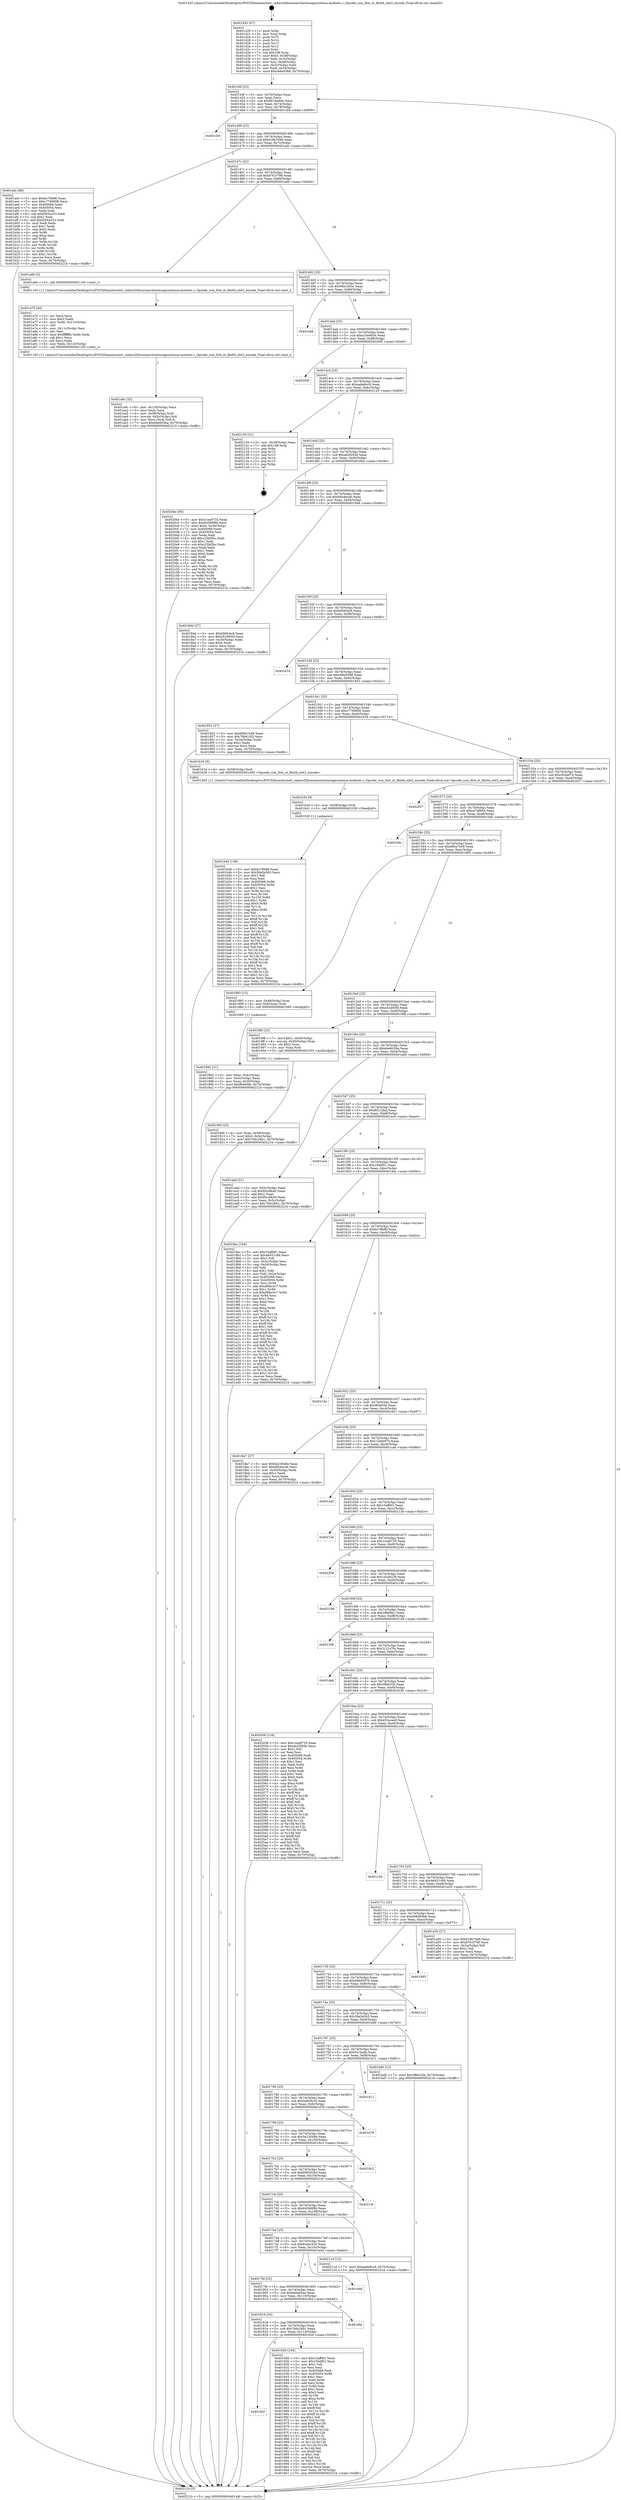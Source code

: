 digraph "0x401420" {
  label = "0x401420 (/mnt/c/Users/mathe/Desktop/tcc/POCII/binaries/extr_radare2librasmarchxtensagnuxtensa-modules.c_Opcode_srai_Slot_xt_flix64_slot2_encode_Final-ollvm.out::main(0))"
  labelloc = "t"
  node[shape=record]

  Entry [label="",width=0.3,height=0.3,shape=circle,fillcolor=black,style=filled]
  "0x40144f" [label="{
     0x40144f [23]\l
     | [instrs]\l
     &nbsp;&nbsp;0x40144f \<+3\>: mov -0x70(%rbp),%eax\l
     &nbsp;&nbsp;0x401452 \<+2\>: mov %eax,%ecx\l
     &nbsp;&nbsp;0x401454 \<+6\>: sub $0x8b7da9d4,%ecx\l
     &nbsp;&nbsp;0x40145a \<+3\>: mov %eax,-0x74(%rbp)\l
     &nbsp;&nbsp;0x40145d \<+3\>: mov %ecx,-0x78(%rbp)\l
     &nbsp;&nbsp;0x401460 \<+6\>: je 0000000000401cb9 \<main+0x899\>\l
  }"]
  "0x401cb9" [label="{
     0x401cb9\l
  }", style=dashed]
  "0x401466" [label="{
     0x401466 [22]\l
     | [instrs]\l
     &nbsp;&nbsp;0x401466 \<+5\>: jmp 000000000040146b \<main+0x4b\>\l
     &nbsp;&nbsp;0x40146b \<+3\>: mov -0x74(%rbp),%eax\l
     &nbsp;&nbsp;0x40146e \<+5\>: sub $0x919b70d6,%eax\l
     &nbsp;&nbsp;0x401473 \<+3\>: mov %eax,-0x7c(%rbp)\l
     &nbsp;&nbsp;0x401476 \<+6\>: je 0000000000401adc \<main+0x6bc\>\l
  }"]
  Exit [label="",width=0.3,height=0.3,shape=circle,fillcolor=black,style=filled,peripheries=2]
  "0x401adc" [label="{
     0x401adc [88]\l
     | [instrs]\l
     &nbsp;&nbsp;0x401adc \<+5\>: mov $0xbc79b86,%eax\l
     &nbsp;&nbsp;0x401ae1 \<+5\>: mov $0xc7769906,%ecx\l
     &nbsp;&nbsp;0x401ae6 \<+7\>: mov 0x405068,%edx\l
     &nbsp;&nbsp;0x401aed \<+7\>: mov 0x405054,%esi\l
     &nbsp;&nbsp;0x401af4 \<+2\>: mov %edx,%edi\l
     &nbsp;&nbsp;0x401af6 \<+6\>: sub $0xf265a333,%edi\l
     &nbsp;&nbsp;0x401afc \<+3\>: sub $0x1,%edi\l
     &nbsp;&nbsp;0x401aff \<+6\>: add $0xf265a333,%edi\l
     &nbsp;&nbsp;0x401b05 \<+3\>: imul %edi,%edx\l
     &nbsp;&nbsp;0x401b08 \<+3\>: and $0x1,%edx\l
     &nbsp;&nbsp;0x401b0b \<+3\>: cmp $0x0,%edx\l
     &nbsp;&nbsp;0x401b0e \<+4\>: sete %r8b\l
     &nbsp;&nbsp;0x401b12 \<+3\>: cmp $0xa,%esi\l
     &nbsp;&nbsp;0x401b15 \<+4\>: setl %r9b\l
     &nbsp;&nbsp;0x401b19 \<+3\>: mov %r8b,%r10b\l
     &nbsp;&nbsp;0x401b1c \<+3\>: and %r9b,%r10b\l
     &nbsp;&nbsp;0x401b1f \<+3\>: xor %r9b,%r8b\l
     &nbsp;&nbsp;0x401b22 \<+3\>: or %r8b,%r10b\l
     &nbsp;&nbsp;0x401b25 \<+4\>: test $0x1,%r10b\l
     &nbsp;&nbsp;0x401b29 \<+3\>: cmovne %ecx,%eax\l
     &nbsp;&nbsp;0x401b2c \<+3\>: mov %eax,-0x70(%rbp)\l
     &nbsp;&nbsp;0x401b2f \<+5\>: jmp 000000000040221b \<main+0xdfb\>\l
  }"]
  "0x40147c" [label="{
     0x40147c [22]\l
     | [instrs]\l
     &nbsp;&nbsp;0x40147c \<+5\>: jmp 0000000000401481 \<main+0x61\>\l
     &nbsp;&nbsp;0x401481 \<+3\>: mov -0x74(%rbp),%eax\l
     &nbsp;&nbsp;0x401484 \<+5\>: sub $0x9761f798,%eax\l
     &nbsp;&nbsp;0x401489 \<+3\>: mov %eax,-0x80(%rbp)\l
     &nbsp;&nbsp;0x40148c \<+6\>: je 0000000000401a6b \<main+0x64b\>\l
  }"]
  "0x401b46" [label="{
     0x401b46 [138]\l
     | [instrs]\l
     &nbsp;&nbsp;0x401b46 \<+5\>: mov $0xbc79b86,%eax\l
     &nbsp;&nbsp;0x401b4b \<+5\>: mov $0x58e5e563,%ecx\l
     &nbsp;&nbsp;0x401b50 \<+2\>: mov $0x1,%dl\l
     &nbsp;&nbsp;0x401b52 \<+2\>: xor %esi,%esi\l
     &nbsp;&nbsp;0x401b54 \<+8\>: mov 0x405068,%r8d\l
     &nbsp;&nbsp;0x401b5c \<+8\>: mov 0x405054,%r9d\l
     &nbsp;&nbsp;0x401b64 \<+3\>: sub $0x1,%esi\l
     &nbsp;&nbsp;0x401b67 \<+3\>: mov %r8d,%r10d\l
     &nbsp;&nbsp;0x401b6a \<+3\>: add %esi,%r10d\l
     &nbsp;&nbsp;0x401b6d \<+4\>: imul %r10d,%r8d\l
     &nbsp;&nbsp;0x401b71 \<+4\>: and $0x1,%r8d\l
     &nbsp;&nbsp;0x401b75 \<+4\>: cmp $0x0,%r8d\l
     &nbsp;&nbsp;0x401b79 \<+4\>: sete %r11b\l
     &nbsp;&nbsp;0x401b7d \<+4\>: cmp $0xa,%r9d\l
     &nbsp;&nbsp;0x401b81 \<+3\>: setl %bl\l
     &nbsp;&nbsp;0x401b84 \<+3\>: mov %r11b,%r14b\l
     &nbsp;&nbsp;0x401b87 \<+4\>: xor $0xff,%r14b\l
     &nbsp;&nbsp;0x401b8b \<+3\>: mov %bl,%r15b\l
     &nbsp;&nbsp;0x401b8e \<+4\>: xor $0xff,%r15b\l
     &nbsp;&nbsp;0x401b92 \<+3\>: xor $0x1,%dl\l
     &nbsp;&nbsp;0x401b95 \<+3\>: mov %r14b,%r12b\l
     &nbsp;&nbsp;0x401b98 \<+4\>: and $0xff,%r12b\l
     &nbsp;&nbsp;0x401b9c \<+3\>: and %dl,%r11b\l
     &nbsp;&nbsp;0x401b9f \<+3\>: mov %r15b,%r13b\l
     &nbsp;&nbsp;0x401ba2 \<+4\>: and $0xff,%r13b\l
     &nbsp;&nbsp;0x401ba6 \<+2\>: and %dl,%bl\l
     &nbsp;&nbsp;0x401ba8 \<+3\>: or %r11b,%r12b\l
     &nbsp;&nbsp;0x401bab \<+3\>: or %bl,%r13b\l
     &nbsp;&nbsp;0x401bae \<+3\>: xor %r13b,%r12b\l
     &nbsp;&nbsp;0x401bb1 \<+3\>: or %r15b,%r14b\l
     &nbsp;&nbsp;0x401bb4 \<+4\>: xor $0xff,%r14b\l
     &nbsp;&nbsp;0x401bb8 \<+3\>: or $0x1,%dl\l
     &nbsp;&nbsp;0x401bbb \<+3\>: and %dl,%r14b\l
     &nbsp;&nbsp;0x401bbe \<+3\>: or %r14b,%r12b\l
     &nbsp;&nbsp;0x401bc1 \<+4\>: test $0x1,%r12b\l
     &nbsp;&nbsp;0x401bc5 \<+3\>: cmovne %ecx,%eax\l
     &nbsp;&nbsp;0x401bc8 \<+3\>: mov %eax,-0x70(%rbp)\l
     &nbsp;&nbsp;0x401bcb \<+5\>: jmp 000000000040221b \<main+0xdfb\>\l
  }"]
  "0x401a6b" [label="{
     0x401a6b [5]\l
     | [instrs]\l
     &nbsp;&nbsp;0x401a6b \<+5\>: call 0000000000401160 \<next_i\>\l
     | [calls]\l
     &nbsp;&nbsp;0x401160 \{1\} (/mnt/c/Users/mathe/Desktop/tcc/POCII/binaries/extr_radare2librasmarchxtensagnuxtensa-modules.c_Opcode_srai_Slot_xt_flix64_slot2_encode_Final-ollvm.out::next_i)\l
  }"]
  "0x401492" [label="{
     0x401492 [25]\l
     | [instrs]\l
     &nbsp;&nbsp;0x401492 \<+5\>: jmp 0000000000401497 \<main+0x77\>\l
     &nbsp;&nbsp;0x401497 \<+3\>: mov -0x74(%rbp),%eax\l
     &nbsp;&nbsp;0x40149a \<+5\>: sub $0x98a1b0ce,%eax\l
     &nbsp;&nbsp;0x40149f \<+6\>: mov %eax,-0x84(%rbp)\l
     &nbsp;&nbsp;0x4014a5 \<+6\>: je 0000000000401eb8 \<main+0xa98\>\l
  }"]
  "0x401b3d" [label="{
     0x401b3d [9]\l
     | [instrs]\l
     &nbsp;&nbsp;0x401b3d \<+4\>: mov -0x58(%rbp),%rdi\l
     &nbsp;&nbsp;0x401b41 \<+5\>: call 0000000000401030 \<free@plt\>\l
     | [calls]\l
     &nbsp;&nbsp;0x401030 \{1\} (unknown)\l
  }"]
  "0x401eb8" [label="{
     0x401eb8\l
  }", style=dashed]
  "0x4014ab" [label="{
     0x4014ab [25]\l
     | [instrs]\l
     &nbsp;&nbsp;0x4014ab \<+5\>: jmp 00000000004014b0 \<main+0x90\>\l
     &nbsp;&nbsp;0x4014b0 \<+3\>: mov -0x74(%rbp),%eax\l
     &nbsp;&nbsp;0x4014b3 \<+5\>: sub $0xa1be663e,%eax\l
     &nbsp;&nbsp;0x4014b8 \<+6\>: mov %eax,-0x88(%rbp)\l
     &nbsp;&nbsp;0x4014be \<+6\>: je 000000000040200f \<main+0xbef\>\l
  }"]
  "0x401a9c" [label="{
     0x401a9c [33]\l
     | [instrs]\l
     &nbsp;&nbsp;0x401a9c \<+6\>: mov -0x120(%rbp),%ecx\l
     &nbsp;&nbsp;0x401aa2 \<+3\>: imul %eax,%ecx\l
     &nbsp;&nbsp;0x401aa5 \<+4\>: mov -0x58(%rbp),%rdi\l
     &nbsp;&nbsp;0x401aa9 \<+4\>: movslq -0x5c(%rbp),%r8\l
     &nbsp;&nbsp;0x401aad \<+4\>: mov %ecx,(%rdi,%r8,4)\l
     &nbsp;&nbsp;0x401ab1 \<+7\>: movl $0xebe603ba,-0x70(%rbp)\l
     &nbsp;&nbsp;0x401ab8 \<+5\>: jmp 000000000040221b \<main+0xdfb\>\l
  }"]
  "0x40200f" [label="{
     0x40200f\l
  }", style=dashed]
  "0x4014c4" [label="{
     0x4014c4 [25]\l
     | [instrs]\l
     &nbsp;&nbsp;0x4014c4 \<+5\>: jmp 00000000004014c9 \<main+0xa9\>\l
     &nbsp;&nbsp;0x4014c9 \<+3\>: mov -0x74(%rbp),%eax\l
     &nbsp;&nbsp;0x4014cc \<+5\>: sub $0xaa6e8cc9,%eax\l
     &nbsp;&nbsp;0x4014d1 \<+6\>: mov %eax,-0x8c(%rbp)\l
     &nbsp;&nbsp;0x4014d7 \<+6\>: je 0000000000402129 \<main+0xd09\>\l
  }"]
  "0x401a70" [label="{
     0x401a70 [44]\l
     | [instrs]\l
     &nbsp;&nbsp;0x401a70 \<+2\>: xor %ecx,%ecx\l
     &nbsp;&nbsp;0x401a72 \<+5\>: mov $0x2,%edx\l
     &nbsp;&nbsp;0x401a77 \<+6\>: mov %edx,-0x11c(%rbp)\l
     &nbsp;&nbsp;0x401a7d \<+1\>: cltd\l
     &nbsp;&nbsp;0x401a7e \<+6\>: mov -0x11c(%rbp),%esi\l
     &nbsp;&nbsp;0x401a84 \<+2\>: idiv %esi\l
     &nbsp;&nbsp;0x401a86 \<+6\>: imul $0xfffffffe,%edx,%edx\l
     &nbsp;&nbsp;0x401a8c \<+3\>: sub $0x1,%ecx\l
     &nbsp;&nbsp;0x401a8f \<+2\>: sub %ecx,%edx\l
     &nbsp;&nbsp;0x401a91 \<+6\>: mov %edx,-0x120(%rbp)\l
     &nbsp;&nbsp;0x401a97 \<+5\>: call 0000000000401160 \<next_i\>\l
     | [calls]\l
     &nbsp;&nbsp;0x401160 \{1\} (/mnt/c/Users/mathe/Desktop/tcc/POCII/binaries/extr_radare2librasmarchxtensagnuxtensa-modules.c_Opcode_srai_Slot_xt_flix64_slot2_encode_Final-ollvm.out::next_i)\l
  }"]
  "0x402129" [label="{
     0x402129 [21]\l
     | [instrs]\l
     &nbsp;&nbsp;0x402129 \<+3\>: mov -0x38(%rbp),%eax\l
     &nbsp;&nbsp;0x40212c \<+7\>: add $0x108,%rsp\l
     &nbsp;&nbsp;0x402133 \<+1\>: pop %rbx\l
     &nbsp;&nbsp;0x402134 \<+2\>: pop %r12\l
     &nbsp;&nbsp;0x402136 \<+2\>: pop %r13\l
     &nbsp;&nbsp;0x402138 \<+2\>: pop %r14\l
     &nbsp;&nbsp;0x40213a \<+2\>: pop %r15\l
     &nbsp;&nbsp;0x40213c \<+1\>: pop %rbp\l
     &nbsp;&nbsp;0x40213d \<+1\>: ret\l
  }"]
  "0x4014dd" [label="{
     0x4014dd [25]\l
     | [instrs]\l
     &nbsp;&nbsp;0x4014dd \<+5\>: jmp 00000000004014e2 \<main+0xc2\>\l
     &nbsp;&nbsp;0x4014e2 \<+3\>: mov -0x74(%rbp),%eax\l
     &nbsp;&nbsp;0x4014e5 \<+5\>: sub $0xab2f293b,%eax\l
     &nbsp;&nbsp;0x4014ea \<+6\>: mov %eax,-0x90(%rbp)\l
     &nbsp;&nbsp;0x4014f0 \<+6\>: je 00000000004020be \<main+0xc9e\>\l
  }"]
  "0x40182f" [label="{
     0x40182f\l
  }", style=dashed]
  "0x4020be" [label="{
     0x4020be [95]\l
     | [instrs]\l
     &nbsp;&nbsp;0x4020be \<+5\>: mov $0x1cea8735,%eax\l
     &nbsp;&nbsp;0x4020c3 \<+5\>: mov $0x64586f8b,%ecx\l
     &nbsp;&nbsp;0x4020c8 \<+7\>: movl $0x0,-0x38(%rbp)\l
     &nbsp;&nbsp;0x4020cf \<+7\>: mov 0x405068,%edx\l
     &nbsp;&nbsp;0x4020d6 \<+7\>: mov 0x405054,%esi\l
     &nbsp;&nbsp;0x4020dd \<+2\>: mov %edx,%edi\l
     &nbsp;&nbsp;0x4020df \<+6\>: add $0xc25bf2bc,%edi\l
     &nbsp;&nbsp;0x4020e5 \<+3\>: sub $0x1,%edi\l
     &nbsp;&nbsp;0x4020e8 \<+6\>: sub $0xc25bf2bc,%edi\l
     &nbsp;&nbsp;0x4020ee \<+3\>: imul %edi,%edx\l
     &nbsp;&nbsp;0x4020f1 \<+3\>: and $0x1,%edx\l
     &nbsp;&nbsp;0x4020f4 \<+3\>: cmp $0x0,%edx\l
     &nbsp;&nbsp;0x4020f7 \<+4\>: sete %r8b\l
     &nbsp;&nbsp;0x4020fb \<+3\>: cmp $0xa,%esi\l
     &nbsp;&nbsp;0x4020fe \<+4\>: setl %r9b\l
     &nbsp;&nbsp;0x402102 \<+3\>: mov %r8b,%r10b\l
     &nbsp;&nbsp;0x402105 \<+3\>: and %r9b,%r10b\l
     &nbsp;&nbsp;0x402108 \<+3\>: xor %r9b,%r8b\l
     &nbsp;&nbsp;0x40210b \<+3\>: or %r8b,%r10b\l
     &nbsp;&nbsp;0x40210e \<+4\>: test $0x1,%r10b\l
     &nbsp;&nbsp;0x402112 \<+3\>: cmovne %ecx,%eax\l
     &nbsp;&nbsp;0x402115 \<+3\>: mov %eax,-0x70(%rbp)\l
     &nbsp;&nbsp;0x402118 \<+5\>: jmp 000000000040221b \<main+0xdfb\>\l
  }"]
  "0x4014f6" [label="{
     0x4014f6 [25]\l
     | [instrs]\l
     &nbsp;&nbsp;0x4014f6 \<+5\>: jmp 00000000004014fb \<main+0xdb\>\l
     &nbsp;&nbsp;0x4014fb \<+3\>: mov -0x74(%rbp),%eax\l
     &nbsp;&nbsp;0x4014fe \<+5\>: sub $0xb6b4eca6,%eax\l
     &nbsp;&nbsp;0x401503 \<+6\>: mov %eax,-0x94(%rbp)\l
     &nbsp;&nbsp;0x401509 \<+6\>: je 00000000004018dd \<main+0x4bd\>\l
  }"]
  "0x401926" [label="{
     0x401926 [134]\l
     | [instrs]\l
     &nbsp;&nbsp;0x401926 \<+5\>: mov $0x15aff4f1,%eax\l
     &nbsp;&nbsp;0x40192b \<+5\>: mov $0x1940f01,%ecx\l
     &nbsp;&nbsp;0x401930 \<+2\>: mov $0x1,%dl\l
     &nbsp;&nbsp;0x401932 \<+2\>: xor %esi,%esi\l
     &nbsp;&nbsp;0x401934 \<+7\>: mov 0x405068,%edi\l
     &nbsp;&nbsp;0x40193b \<+8\>: mov 0x405054,%r8d\l
     &nbsp;&nbsp;0x401943 \<+3\>: sub $0x1,%esi\l
     &nbsp;&nbsp;0x401946 \<+3\>: mov %edi,%r9d\l
     &nbsp;&nbsp;0x401949 \<+3\>: add %esi,%r9d\l
     &nbsp;&nbsp;0x40194c \<+4\>: imul %r9d,%edi\l
     &nbsp;&nbsp;0x401950 \<+3\>: and $0x1,%edi\l
     &nbsp;&nbsp;0x401953 \<+3\>: cmp $0x0,%edi\l
     &nbsp;&nbsp;0x401956 \<+4\>: sete %r10b\l
     &nbsp;&nbsp;0x40195a \<+4\>: cmp $0xa,%r8d\l
     &nbsp;&nbsp;0x40195e \<+4\>: setl %r11b\l
     &nbsp;&nbsp;0x401962 \<+3\>: mov %r10b,%bl\l
     &nbsp;&nbsp;0x401965 \<+3\>: xor $0xff,%bl\l
     &nbsp;&nbsp;0x401968 \<+3\>: mov %r11b,%r14b\l
     &nbsp;&nbsp;0x40196b \<+4\>: xor $0xff,%r14b\l
     &nbsp;&nbsp;0x40196f \<+3\>: xor $0x1,%dl\l
     &nbsp;&nbsp;0x401972 \<+3\>: mov %bl,%r15b\l
     &nbsp;&nbsp;0x401975 \<+4\>: and $0xff,%r15b\l
     &nbsp;&nbsp;0x401979 \<+3\>: and %dl,%r10b\l
     &nbsp;&nbsp;0x40197c \<+3\>: mov %r14b,%r12b\l
     &nbsp;&nbsp;0x40197f \<+4\>: and $0xff,%r12b\l
     &nbsp;&nbsp;0x401983 \<+3\>: and %dl,%r11b\l
     &nbsp;&nbsp;0x401986 \<+3\>: or %r10b,%r15b\l
     &nbsp;&nbsp;0x401989 \<+3\>: or %r11b,%r12b\l
     &nbsp;&nbsp;0x40198c \<+3\>: xor %r12b,%r15b\l
     &nbsp;&nbsp;0x40198f \<+3\>: or %r14b,%bl\l
     &nbsp;&nbsp;0x401992 \<+3\>: xor $0xff,%bl\l
     &nbsp;&nbsp;0x401995 \<+3\>: or $0x1,%dl\l
     &nbsp;&nbsp;0x401998 \<+2\>: and %dl,%bl\l
     &nbsp;&nbsp;0x40199a \<+3\>: or %bl,%r15b\l
     &nbsp;&nbsp;0x40199d \<+4\>: test $0x1,%r15b\l
     &nbsp;&nbsp;0x4019a1 \<+3\>: cmovne %ecx,%eax\l
     &nbsp;&nbsp;0x4019a4 \<+3\>: mov %eax,-0x70(%rbp)\l
     &nbsp;&nbsp;0x4019a7 \<+5\>: jmp 000000000040221b \<main+0xdfb\>\l
  }"]
  "0x4018dd" [label="{
     0x4018dd [27]\l
     | [instrs]\l
     &nbsp;&nbsp;0x4018dd \<+5\>: mov $0xbf49cbc9,%eax\l
     &nbsp;&nbsp;0x4018e2 \<+5\>: mov $0xe52493f4,%ecx\l
     &nbsp;&nbsp;0x4018e7 \<+3\>: mov -0x30(%rbp),%edx\l
     &nbsp;&nbsp;0x4018ea \<+3\>: cmp $0x0,%edx\l
     &nbsp;&nbsp;0x4018ed \<+3\>: cmove %ecx,%eax\l
     &nbsp;&nbsp;0x4018f0 \<+3\>: mov %eax,-0x70(%rbp)\l
     &nbsp;&nbsp;0x4018f3 \<+5\>: jmp 000000000040221b \<main+0xdfb\>\l
  }"]
  "0x40150f" [label="{
     0x40150f [25]\l
     | [instrs]\l
     &nbsp;&nbsp;0x40150f \<+5\>: jmp 0000000000401514 \<main+0xf4\>\l
     &nbsp;&nbsp;0x401514 \<+3\>: mov -0x74(%rbp),%eax\l
     &nbsp;&nbsp;0x401517 \<+5\>: sub $0xbf49cbc9,%eax\l
     &nbsp;&nbsp;0x40151c \<+6\>: mov %eax,-0x98(%rbp)\l
     &nbsp;&nbsp;0x401522 \<+6\>: je 000000000040201b \<main+0xbfb\>\l
  }"]
  "0x401816" [label="{
     0x401816 [25]\l
     | [instrs]\l
     &nbsp;&nbsp;0x401816 \<+5\>: jmp 000000000040181b \<main+0x3fb\>\l
     &nbsp;&nbsp;0x40181b \<+3\>: mov -0x74(%rbp),%eax\l
     &nbsp;&nbsp;0x40181e \<+5\>: sub $0x70dc26b1,%eax\l
     &nbsp;&nbsp;0x401823 \<+6\>: mov %eax,-0x114(%rbp)\l
     &nbsp;&nbsp;0x401829 \<+6\>: je 0000000000401926 \<main+0x506\>\l
  }"]
  "0x40201b" [label="{
     0x40201b\l
  }", style=dashed]
  "0x401528" [label="{
     0x401528 [25]\l
     | [instrs]\l
     &nbsp;&nbsp;0x401528 \<+5\>: jmp 000000000040152d \<main+0x10d\>\l
     &nbsp;&nbsp;0x40152d \<+3\>: mov -0x74(%rbp),%eax\l
     &nbsp;&nbsp;0x401530 \<+5\>: sub $0xc66e0368,%eax\l
     &nbsp;&nbsp;0x401535 \<+6\>: mov %eax,-0x9c(%rbp)\l
     &nbsp;&nbsp;0x40153b \<+6\>: je 0000000000401852 \<main+0x432\>\l
  }"]
  "0x401f6d" [label="{
     0x401f6d\l
  }", style=dashed]
  "0x401852" [label="{
     0x401852 [27]\l
     | [instrs]\l
     &nbsp;&nbsp;0x401852 \<+5\>: mov $0xd90a7e49,%eax\l
     &nbsp;&nbsp;0x401857 \<+5\>: mov $0x76bd15f2,%ecx\l
     &nbsp;&nbsp;0x40185c \<+3\>: mov -0x34(%rbp),%edx\l
     &nbsp;&nbsp;0x40185f \<+3\>: cmp $0x2,%edx\l
     &nbsp;&nbsp;0x401862 \<+3\>: cmovne %ecx,%eax\l
     &nbsp;&nbsp;0x401865 \<+3\>: mov %eax,-0x70(%rbp)\l
     &nbsp;&nbsp;0x401868 \<+5\>: jmp 000000000040221b \<main+0xdfb\>\l
  }"]
  "0x401541" [label="{
     0x401541 [25]\l
     | [instrs]\l
     &nbsp;&nbsp;0x401541 \<+5\>: jmp 0000000000401546 \<main+0x126\>\l
     &nbsp;&nbsp;0x401546 \<+3\>: mov -0x74(%rbp),%eax\l
     &nbsp;&nbsp;0x401549 \<+5\>: sub $0xc7769906,%eax\l
     &nbsp;&nbsp;0x40154e \<+6\>: mov %eax,-0xa0(%rbp)\l
     &nbsp;&nbsp;0x401554 \<+6\>: je 0000000000401b34 \<main+0x714\>\l
  }"]
  "0x40221b" [label="{
     0x40221b [5]\l
     | [instrs]\l
     &nbsp;&nbsp;0x40221b \<+5\>: jmp 000000000040144f \<main+0x2f\>\l
  }"]
  "0x401420" [label="{
     0x401420 [47]\l
     | [instrs]\l
     &nbsp;&nbsp;0x401420 \<+1\>: push %rbp\l
     &nbsp;&nbsp;0x401421 \<+3\>: mov %rsp,%rbp\l
     &nbsp;&nbsp;0x401424 \<+2\>: push %r15\l
     &nbsp;&nbsp;0x401426 \<+2\>: push %r14\l
     &nbsp;&nbsp;0x401428 \<+2\>: push %r13\l
     &nbsp;&nbsp;0x40142a \<+2\>: push %r12\l
     &nbsp;&nbsp;0x40142c \<+1\>: push %rbx\l
     &nbsp;&nbsp;0x40142d \<+7\>: sub $0x108,%rsp\l
     &nbsp;&nbsp;0x401434 \<+7\>: movl $0x0,-0x38(%rbp)\l
     &nbsp;&nbsp;0x40143b \<+3\>: mov %edi,-0x3c(%rbp)\l
     &nbsp;&nbsp;0x40143e \<+4\>: mov %rsi,-0x48(%rbp)\l
     &nbsp;&nbsp;0x401442 \<+3\>: mov -0x3c(%rbp),%edi\l
     &nbsp;&nbsp;0x401445 \<+3\>: mov %edi,-0x34(%rbp)\l
     &nbsp;&nbsp;0x401448 \<+7\>: movl $0xc66e0368,-0x70(%rbp)\l
  }"]
  "0x4017fd" [label="{
     0x4017fd [25]\l
     | [instrs]\l
     &nbsp;&nbsp;0x4017fd \<+5\>: jmp 0000000000401802 \<main+0x3e2\>\l
     &nbsp;&nbsp;0x401802 \<+3\>: mov -0x74(%rbp),%eax\l
     &nbsp;&nbsp;0x401805 \<+5\>: sub $0x6ddaf3aa,%eax\l
     &nbsp;&nbsp;0x40180a \<+6\>: mov %eax,-0x110(%rbp)\l
     &nbsp;&nbsp;0x401810 \<+6\>: je 0000000000401f6d \<main+0xb4d\>\l
  }"]
  "0x401b34" [label="{
     0x401b34 [9]\l
     | [instrs]\l
     &nbsp;&nbsp;0x401b34 \<+4\>: mov -0x58(%rbp),%rdi\l
     &nbsp;&nbsp;0x401b38 \<+5\>: call 0000000000401400 \<Opcode_srai_Slot_xt_flix64_slot2_encode\>\l
     | [calls]\l
     &nbsp;&nbsp;0x401400 \{1\} (/mnt/c/Users/mathe/Desktop/tcc/POCII/binaries/extr_radare2librasmarchxtensagnuxtensa-modules.c_Opcode_srai_Slot_xt_flix64_slot2_encode_Final-ollvm.out::Opcode_srai_Slot_xt_flix64_slot2_encode)\l
  }"]
  "0x40155a" [label="{
     0x40155a [25]\l
     | [instrs]\l
     &nbsp;&nbsp;0x40155a \<+5\>: jmp 000000000040155f \<main+0x13f\>\l
     &nbsp;&nbsp;0x40155f \<+3\>: mov -0x74(%rbp),%eax\l
     &nbsp;&nbsp;0x401562 \<+5\>: sub $0xc92bef74,%eax\l
     &nbsp;&nbsp;0x401567 \<+6\>: mov %eax,-0xa4(%rbp)\l
     &nbsp;&nbsp;0x40156d \<+6\>: je 0000000000402027 \<main+0xc07\>\l
  }"]
  "0x401edd" [label="{
     0x401edd\l
  }", style=dashed]
  "0x402027" [label="{
     0x402027\l
  }", style=dashed]
  "0x401573" [label="{
     0x401573 [25]\l
     | [instrs]\l
     &nbsp;&nbsp;0x401573 \<+5\>: jmp 0000000000401578 \<main+0x158\>\l
     &nbsp;&nbsp;0x401578 \<+3\>: mov -0x74(%rbp),%eax\l
     &nbsp;&nbsp;0x40157b \<+5\>: sub $0xce7df954,%eax\l
     &nbsp;&nbsp;0x401580 \<+6\>: mov %eax,-0xa8(%rbp)\l
     &nbsp;&nbsp;0x401586 \<+6\>: je 0000000000401bdc \<main+0x7bc\>\l
  }"]
  "0x4017e4" [label="{
     0x4017e4 [25]\l
     | [instrs]\l
     &nbsp;&nbsp;0x4017e4 \<+5\>: jmp 00000000004017e9 \<main+0x3c9\>\l
     &nbsp;&nbsp;0x4017e9 \<+3\>: mov -0x74(%rbp),%eax\l
     &nbsp;&nbsp;0x4017ec \<+5\>: sub $0x6ca0c424,%eax\l
     &nbsp;&nbsp;0x4017f1 \<+6\>: mov %eax,-0x10c(%rbp)\l
     &nbsp;&nbsp;0x4017f7 \<+6\>: je 0000000000401edd \<main+0xabd\>\l
  }"]
  "0x401bdc" [label="{
     0x401bdc\l
  }", style=dashed]
  "0x40158c" [label="{
     0x40158c [25]\l
     | [instrs]\l
     &nbsp;&nbsp;0x40158c \<+5\>: jmp 0000000000401591 \<main+0x171\>\l
     &nbsp;&nbsp;0x401591 \<+3\>: mov -0x74(%rbp),%eax\l
     &nbsp;&nbsp;0x401594 \<+5\>: sub $0xd90a7e49,%eax\l
     &nbsp;&nbsp;0x401599 \<+6\>: mov %eax,-0xac(%rbp)\l
     &nbsp;&nbsp;0x40159f \<+6\>: je 0000000000401885 \<main+0x465\>\l
  }"]
  "0x40211d" [label="{
     0x40211d [12]\l
     | [instrs]\l
     &nbsp;&nbsp;0x40211d \<+7\>: movl $0xaa6e8cc9,-0x70(%rbp)\l
     &nbsp;&nbsp;0x402124 \<+5\>: jmp 000000000040221b \<main+0xdfb\>\l
  }"]
  "0x401885" [label="{
     0x401885 [13]\l
     | [instrs]\l
     &nbsp;&nbsp;0x401885 \<+4\>: mov -0x48(%rbp),%rax\l
     &nbsp;&nbsp;0x401889 \<+4\>: mov 0x8(%rax),%rdi\l
     &nbsp;&nbsp;0x40188d \<+5\>: call 0000000000401060 \<atoi@plt\>\l
     | [calls]\l
     &nbsp;&nbsp;0x401060 \{1\} (unknown)\l
  }"]
  "0x4015a5" [label="{
     0x4015a5 [25]\l
     | [instrs]\l
     &nbsp;&nbsp;0x4015a5 \<+5\>: jmp 00000000004015aa \<main+0x18a\>\l
     &nbsp;&nbsp;0x4015aa \<+3\>: mov -0x74(%rbp),%eax\l
     &nbsp;&nbsp;0x4015ad \<+5\>: sub $0xe52493f4,%eax\l
     &nbsp;&nbsp;0x4015b2 \<+6\>: mov %eax,-0xb0(%rbp)\l
     &nbsp;&nbsp;0x4015b8 \<+6\>: je 00000000004018f8 \<main+0x4d8\>\l
  }"]
  "0x401892" [label="{
     0x401892 [21]\l
     | [instrs]\l
     &nbsp;&nbsp;0x401892 \<+3\>: mov %eax,-0x4c(%rbp)\l
     &nbsp;&nbsp;0x401895 \<+3\>: mov -0x4c(%rbp),%eax\l
     &nbsp;&nbsp;0x401898 \<+3\>: mov %eax,-0x30(%rbp)\l
     &nbsp;&nbsp;0x40189b \<+7\>: movl $0xf64e0de,-0x70(%rbp)\l
     &nbsp;&nbsp;0x4018a2 \<+5\>: jmp 000000000040221b \<main+0xdfb\>\l
  }"]
  "0x4017cb" [label="{
     0x4017cb [25]\l
     | [instrs]\l
     &nbsp;&nbsp;0x4017cb \<+5\>: jmp 00000000004017d0 \<main+0x3b0\>\l
     &nbsp;&nbsp;0x4017d0 \<+3\>: mov -0x74(%rbp),%eax\l
     &nbsp;&nbsp;0x4017d3 \<+5\>: sub $0x64586f8b,%eax\l
     &nbsp;&nbsp;0x4017d8 \<+6\>: mov %eax,-0x108(%rbp)\l
     &nbsp;&nbsp;0x4017de \<+6\>: je 000000000040211d \<main+0xcfd\>\l
  }"]
  "0x4018f8" [label="{
     0x4018f8 [23]\l
     | [instrs]\l
     &nbsp;&nbsp;0x4018f8 \<+7\>: movl $0x1,-0x50(%rbp)\l
     &nbsp;&nbsp;0x4018ff \<+4\>: movslq -0x50(%rbp),%rax\l
     &nbsp;&nbsp;0x401903 \<+4\>: shl $0x2,%rax\l
     &nbsp;&nbsp;0x401907 \<+3\>: mov %rax,%rdi\l
     &nbsp;&nbsp;0x40190a \<+5\>: call 0000000000401050 \<malloc@plt\>\l
     | [calls]\l
     &nbsp;&nbsp;0x401050 \{1\} (unknown)\l
  }"]
  "0x4015be" [label="{
     0x4015be [25]\l
     | [instrs]\l
     &nbsp;&nbsp;0x4015be \<+5\>: jmp 00000000004015c3 \<main+0x1a3\>\l
     &nbsp;&nbsp;0x4015c3 \<+3\>: mov -0x74(%rbp),%eax\l
     &nbsp;&nbsp;0x4015c6 \<+5\>: sub $0xebe603ba,%eax\l
     &nbsp;&nbsp;0x4015cb \<+6\>: mov %eax,-0xb4(%rbp)\l
     &nbsp;&nbsp;0x4015d1 \<+6\>: je 0000000000401abd \<main+0x69d\>\l
  }"]
  "0x4021ef" [label="{
     0x4021ef\l
  }", style=dashed]
  "0x401abd" [label="{
     0x401abd [31]\l
     | [instrs]\l
     &nbsp;&nbsp;0x401abd \<+3\>: mov -0x5c(%rbp),%eax\l
     &nbsp;&nbsp;0x401ac0 \<+5\>: sub $0xf0cc8b40,%eax\l
     &nbsp;&nbsp;0x401ac5 \<+3\>: add $0x1,%eax\l
     &nbsp;&nbsp;0x401ac8 \<+5\>: add $0xf0cc8b40,%eax\l
     &nbsp;&nbsp;0x401acd \<+3\>: mov %eax,-0x5c(%rbp)\l
     &nbsp;&nbsp;0x401ad0 \<+7\>: movl $0x70dc26b1,-0x70(%rbp)\l
     &nbsp;&nbsp;0x401ad7 \<+5\>: jmp 000000000040221b \<main+0xdfb\>\l
  }"]
  "0x4015d7" [label="{
     0x4015d7 [25]\l
     | [instrs]\l
     &nbsp;&nbsp;0x4015d7 \<+5\>: jmp 00000000004015dc \<main+0x1bc\>\l
     &nbsp;&nbsp;0x4015dc \<+3\>: mov -0x74(%rbp),%eax\l
     &nbsp;&nbsp;0x4015df \<+5\>: sub $0xf6212fad,%eax\l
     &nbsp;&nbsp;0x4015e4 \<+6\>: mov %eax,-0xb8(%rbp)\l
     &nbsp;&nbsp;0x4015ea \<+6\>: je 0000000000401ec4 \<main+0xaa4\>\l
  }"]
  "0x4017b2" [label="{
     0x4017b2 [25]\l
     | [instrs]\l
     &nbsp;&nbsp;0x4017b2 \<+5\>: jmp 00000000004017b7 \<main+0x397\>\l
     &nbsp;&nbsp;0x4017b7 \<+3\>: mov -0x74(%rbp),%eax\l
     &nbsp;&nbsp;0x4017ba \<+5\>: sub $0x609302be,%eax\l
     &nbsp;&nbsp;0x4017bf \<+6\>: mov %eax,-0x104(%rbp)\l
     &nbsp;&nbsp;0x4017c5 \<+6\>: je 00000000004021ef \<main+0xdcf\>\l
  }"]
  "0x401ec4" [label="{
     0x401ec4\l
  }", style=dashed]
  "0x4015f0" [label="{
     0x4015f0 [25]\l
     | [instrs]\l
     &nbsp;&nbsp;0x4015f0 \<+5\>: jmp 00000000004015f5 \<main+0x1d5\>\l
     &nbsp;&nbsp;0x4015f5 \<+3\>: mov -0x74(%rbp),%eax\l
     &nbsp;&nbsp;0x4015f8 \<+5\>: sub $0x1940f01,%eax\l
     &nbsp;&nbsp;0x4015fd \<+6\>: mov %eax,-0xbc(%rbp)\l
     &nbsp;&nbsp;0x401603 \<+6\>: je 00000000004019ac \<main+0x58c\>\l
  }"]
  "0x4018c2" [label="{
     0x4018c2\l
  }", style=dashed]
  "0x4019ac" [label="{
     0x4019ac [164]\l
     | [instrs]\l
     &nbsp;&nbsp;0x4019ac \<+5\>: mov $0x15aff4f1,%eax\l
     &nbsp;&nbsp;0x4019b1 \<+5\>: mov $0x46451c99,%ecx\l
     &nbsp;&nbsp;0x4019b6 \<+2\>: mov $0x1,%dl\l
     &nbsp;&nbsp;0x4019b8 \<+3\>: mov -0x5c(%rbp),%esi\l
     &nbsp;&nbsp;0x4019bb \<+3\>: cmp -0x50(%rbp),%esi\l
     &nbsp;&nbsp;0x4019be \<+4\>: setl %dil\l
     &nbsp;&nbsp;0x4019c2 \<+4\>: and $0x1,%dil\l
     &nbsp;&nbsp;0x4019c6 \<+4\>: mov %dil,-0x2a(%rbp)\l
     &nbsp;&nbsp;0x4019ca \<+7\>: mov 0x405068,%esi\l
     &nbsp;&nbsp;0x4019d1 \<+8\>: mov 0x405054,%r8d\l
     &nbsp;&nbsp;0x4019d9 \<+3\>: mov %esi,%r9d\l
     &nbsp;&nbsp;0x4019dc \<+7\>: add $0xd9fec4c7,%r9d\l
     &nbsp;&nbsp;0x4019e3 \<+4\>: sub $0x1,%r9d\l
     &nbsp;&nbsp;0x4019e7 \<+7\>: sub $0xd9fec4c7,%r9d\l
     &nbsp;&nbsp;0x4019ee \<+4\>: imul %r9d,%esi\l
     &nbsp;&nbsp;0x4019f2 \<+3\>: and $0x1,%esi\l
     &nbsp;&nbsp;0x4019f5 \<+3\>: cmp $0x0,%esi\l
     &nbsp;&nbsp;0x4019f8 \<+4\>: sete %dil\l
     &nbsp;&nbsp;0x4019fc \<+4\>: cmp $0xa,%r8d\l
     &nbsp;&nbsp;0x401a00 \<+4\>: setl %r10b\l
     &nbsp;&nbsp;0x401a04 \<+3\>: mov %dil,%r11b\l
     &nbsp;&nbsp;0x401a07 \<+4\>: xor $0xff,%r11b\l
     &nbsp;&nbsp;0x401a0b \<+3\>: mov %r10b,%bl\l
     &nbsp;&nbsp;0x401a0e \<+3\>: xor $0xff,%bl\l
     &nbsp;&nbsp;0x401a11 \<+3\>: xor $0x1,%dl\l
     &nbsp;&nbsp;0x401a14 \<+3\>: mov %r11b,%r14b\l
     &nbsp;&nbsp;0x401a17 \<+4\>: and $0xff,%r14b\l
     &nbsp;&nbsp;0x401a1b \<+3\>: and %dl,%dil\l
     &nbsp;&nbsp;0x401a1e \<+3\>: mov %bl,%r15b\l
     &nbsp;&nbsp;0x401a21 \<+4\>: and $0xff,%r15b\l
     &nbsp;&nbsp;0x401a25 \<+3\>: and %dl,%r10b\l
     &nbsp;&nbsp;0x401a28 \<+3\>: or %dil,%r14b\l
     &nbsp;&nbsp;0x401a2b \<+3\>: or %r10b,%r15b\l
     &nbsp;&nbsp;0x401a2e \<+3\>: xor %r15b,%r14b\l
     &nbsp;&nbsp;0x401a31 \<+3\>: or %bl,%r11b\l
     &nbsp;&nbsp;0x401a34 \<+4\>: xor $0xff,%r11b\l
     &nbsp;&nbsp;0x401a38 \<+3\>: or $0x1,%dl\l
     &nbsp;&nbsp;0x401a3b \<+3\>: and %dl,%r11b\l
     &nbsp;&nbsp;0x401a3e \<+3\>: or %r11b,%r14b\l
     &nbsp;&nbsp;0x401a41 \<+4\>: test $0x1,%r14b\l
     &nbsp;&nbsp;0x401a45 \<+3\>: cmovne %ecx,%eax\l
     &nbsp;&nbsp;0x401a48 \<+3\>: mov %eax,-0x70(%rbp)\l
     &nbsp;&nbsp;0x401a4b \<+5\>: jmp 000000000040221b \<main+0xdfb\>\l
  }"]
  "0x401609" [label="{
     0x401609 [25]\l
     | [instrs]\l
     &nbsp;&nbsp;0x401609 \<+5\>: jmp 000000000040160e \<main+0x1ee\>\l
     &nbsp;&nbsp;0x40160e \<+3\>: mov -0x74(%rbp),%eax\l
     &nbsp;&nbsp;0x401611 \<+5\>: sub $0xbc79b86,%eax\l
     &nbsp;&nbsp;0x401616 \<+6\>: mov %eax,-0xc0(%rbp)\l
     &nbsp;&nbsp;0x40161c \<+6\>: je 000000000040214a \<main+0xd2a\>\l
  }"]
  "0x401799" [label="{
     0x401799 [25]\l
     | [instrs]\l
     &nbsp;&nbsp;0x401799 \<+5\>: jmp 000000000040179e \<main+0x37e\>\l
     &nbsp;&nbsp;0x40179e \<+3\>: mov -0x74(%rbp),%eax\l
     &nbsp;&nbsp;0x4017a1 \<+5\>: sub $0x5e23048e,%eax\l
     &nbsp;&nbsp;0x4017a6 \<+6\>: mov %eax,-0x100(%rbp)\l
     &nbsp;&nbsp;0x4017ac \<+6\>: je 00000000004018c2 \<main+0x4a2\>\l
  }"]
  "0x40214a" [label="{
     0x40214a\l
  }", style=dashed]
  "0x401622" [label="{
     0x401622 [25]\l
     | [instrs]\l
     &nbsp;&nbsp;0x401622 \<+5\>: jmp 0000000000401627 \<main+0x207\>\l
     &nbsp;&nbsp;0x401627 \<+3\>: mov -0x74(%rbp),%eax\l
     &nbsp;&nbsp;0x40162a \<+5\>: sub $0xf64e0de,%eax\l
     &nbsp;&nbsp;0x40162f \<+6\>: mov %eax,-0xc4(%rbp)\l
     &nbsp;&nbsp;0x401635 \<+6\>: je 00000000004018a7 \<main+0x487\>\l
  }"]
  "0x401d78" [label="{
     0x401d78\l
  }", style=dashed]
  "0x4018a7" [label="{
     0x4018a7 [27]\l
     | [instrs]\l
     &nbsp;&nbsp;0x4018a7 \<+5\>: mov $0x5e23048e,%eax\l
     &nbsp;&nbsp;0x4018ac \<+5\>: mov $0xb6b4eca6,%ecx\l
     &nbsp;&nbsp;0x4018b1 \<+3\>: mov -0x30(%rbp),%edx\l
     &nbsp;&nbsp;0x4018b4 \<+3\>: cmp $0x1,%edx\l
     &nbsp;&nbsp;0x4018b7 \<+3\>: cmovl %ecx,%eax\l
     &nbsp;&nbsp;0x4018ba \<+3\>: mov %eax,-0x70(%rbp)\l
     &nbsp;&nbsp;0x4018bd \<+5\>: jmp 000000000040221b \<main+0xdfb\>\l
  }"]
  "0x40163b" [label="{
     0x40163b [25]\l
     | [instrs]\l
     &nbsp;&nbsp;0x40163b \<+5\>: jmp 0000000000401640 \<main+0x220\>\l
     &nbsp;&nbsp;0x401640 \<+3\>: mov -0x74(%rbp),%eax\l
     &nbsp;&nbsp;0x401643 \<+5\>: sub $0x12ebb970,%eax\l
     &nbsp;&nbsp;0x401648 \<+6\>: mov %eax,-0xc8(%rbp)\l
     &nbsp;&nbsp;0x40164e \<+6\>: je 0000000000401cad \<main+0x88d\>\l
  }"]
  "0x40190f" [label="{
     0x40190f [23]\l
     | [instrs]\l
     &nbsp;&nbsp;0x40190f \<+4\>: mov %rax,-0x58(%rbp)\l
     &nbsp;&nbsp;0x401913 \<+7\>: movl $0x0,-0x5c(%rbp)\l
     &nbsp;&nbsp;0x40191a \<+7\>: movl $0x70dc26b1,-0x70(%rbp)\l
     &nbsp;&nbsp;0x401921 \<+5\>: jmp 000000000040221b \<main+0xdfb\>\l
  }"]
  "0x401780" [label="{
     0x401780 [25]\l
     | [instrs]\l
     &nbsp;&nbsp;0x401780 \<+5\>: jmp 0000000000401785 \<main+0x365\>\l
     &nbsp;&nbsp;0x401785 \<+3\>: mov -0x74(%rbp),%eax\l
     &nbsp;&nbsp;0x401788 \<+5\>: sub $0x5a929cc6,%eax\l
     &nbsp;&nbsp;0x40178d \<+6\>: mov %eax,-0xfc(%rbp)\l
     &nbsp;&nbsp;0x401793 \<+6\>: je 0000000000401d78 \<main+0x958\>\l
  }"]
  "0x401cad" [label="{
     0x401cad\l
  }", style=dashed]
  "0x401654" [label="{
     0x401654 [25]\l
     | [instrs]\l
     &nbsp;&nbsp;0x401654 \<+5\>: jmp 0000000000401659 \<main+0x239\>\l
     &nbsp;&nbsp;0x401659 \<+3\>: mov -0x74(%rbp),%eax\l
     &nbsp;&nbsp;0x40165c \<+5\>: sub $0x15aff4f1,%eax\l
     &nbsp;&nbsp;0x401661 \<+6\>: mov %eax,-0xcc(%rbp)\l
     &nbsp;&nbsp;0x401667 \<+6\>: je 000000000040213e \<main+0xd1e\>\l
  }"]
  "0x401d11" [label="{
     0x401d11\l
  }", style=dashed]
  "0x40213e" [label="{
     0x40213e\l
  }", style=dashed]
  "0x40166d" [label="{
     0x40166d [25]\l
     | [instrs]\l
     &nbsp;&nbsp;0x40166d \<+5\>: jmp 0000000000401672 \<main+0x252\>\l
     &nbsp;&nbsp;0x401672 \<+3\>: mov -0x74(%rbp),%eax\l
     &nbsp;&nbsp;0x401675 \<+5\>: sub $0x1cea8735,%eax\l
     &nbsp;&nbsp;0x40167a \<+6\>: mov %eax,-0xd0(%rbp)\l
     &nbsp;&nbsp;0x401680 \<+6\>: je 000000000040220d \<main+0xded\>\l
  }"]
  "0x401767" [label="{
     0x401767 [25]\l
     | [instrs]\l
     &nbsp;&nbsp;0x401767 \<+5\>: jmp 000000000040176c \<main+0x34c\>\l
     &nbsp;&nbsp;0x40176c \<+3\>: mov -0x74(%rbp),%eax\l
     &nbsp;&nbsp;0x40176f \<+5\>: sub $0x5a1faafe,%eax\l
     &nbsp;&nbsp;0x401774 \<+6\>: mov %eax,-0xf8(%rbp)\l
     &nbsp;&nbsp;0x40177a \<+6\>: je 0000000000401d11 \<main+0x8f1\>\l
  }"]
  "0x40220d" [label="{
     0x40220d\l
  }", style=dashed]
  "0x401686" [label="{
     0x401686 [25]\l
     | [instrs]\l
     &nbsp;&nbsp;0x401686 \<+5\>: jmp 000000000040168b \<main+0x26b\>\l
     &nbsp;&nbsp;0x40168b \<+3\>: mov -0x74(%rbp),%eax\l
     &nbsp;&nbsp;0x40168e \<+5\>: sub $0x1dca9239,%eax\l
     &nbsp;&nbsp;0x401693 \<+6\>: mov %eax,-0xd4(%rbp)\l
     &nbsp;&nbsp;0x401699 \<+6\>: je 0000000000402196 \<main+0xd76\>\l
  }"]
  "0x401bd0" [label="{
     0x401bd0 [12]\l
     | [instrs]\l
     &nbsp;&nbsp;0x401bd0 \<+7\>: movl $0x3ffe432b,-0x70(%rbp)\l
     &nbsp;&nbsp;0x401bd7 \<+5\>: jmp 000000000040221b \<main+0xdfb\>\l
  }"]
  "0x402196" [label="{
     0x402196\l
  }", style=dashed]
  "0x40169f" [label="{
     0x40169f [25]\l
     | [instrs]\l
     &nbsp;&nbsp;0x40169f \<+5\>: jmp 00000000004016a4 \<main+0x284\>\l
     &nbsp;&nbsp;0x4016a4 \<+3\>: mov -0x74(%rbp),%eax\l
     &nbsp;&nbsp;0x4016a7 \<+5\>: sub $0x29fef9e1,%eax\l
     &nbsp;&nbsp;0x4016ac \<+6\>: mov %eax,-0xd8(%rbp)\l
     &nbsp;&nbsp;0x4016b2 \<+6\>: je 0000000000402168 \<main+0xd48\>\l
  }"]
  "0x40174e" [label="{
     0x40174e [25]\l
     | [instrs]\l
     &nbsp;&nbsp;0x40174e \<+5\>: jmp 0000000000401753 \<main+0x333\>\l
     &nbsp;&nbsp;0x401753 \<+3\>: mov -0x74(%rbp),%eax\l
     &nbsp;&nbsp;0x401756 \<+5\>: sub $0x58e5e563,%eax\l
     &nbsp;&nbsp;0x40175b \<+6\>: mov %eax,-0xf4(%rbp)\l
     &nbsp;&nbsp;0x401761 \<+6\>: je 0000000000401bd0 \<main+0x7b0\>\l
  }"]
  "0x402168" [label="{
     0x402168\l
  }", style=dashed]
  "0x4016b8" [label="{
     0x4016b8 [25]\l
     | [instrs]\l
     &nbsp;&nbsp;0x4016b8 \<+5\>: jmp 00000000004016bd \<main+0x29d\>\l
     &nbsp;&nbsp;0x4016bd \<+3\>: mov -0x74(%rbp),%eax\l
     &nbsp;&nbsp;0x4016c0 \<+5\>: sub $0x3121a7fe,%eax\l
     &nbsp;&nbsp;0x4016c5 \<+6\>: mov %eax,-0xdc(%rbp)\l
     &nbsp;&nbsp;0x4016cb \<+6\>: je 0000000000401deb \<main+0x9cb\>\l
  }"]
  "0x4021a2" [label="{
     0x4021a2\l
  }", style=dashed]
  "0x401deb" [label="{
     0x401deb\l
  }", style=dashed]
  "0x4016d1" [label="{
     0x4016d1 [25]\l
     | [instrs]\l
     &nbsp;&nbsp;0x4016d1 \<+5\>: jmp 00000000004016d6 \<main+0x2b6\>\l
     &nbsp;&nbsp;0x4016d6 \<+3\>: mov -0x74(%rbp),%eax\l
     &nbsp;&nbsp;0x4016d9 \<+5\>: sub $0x3ffe432b,%eax\l
     &nbsp;&nbsp;0x4016de \<+6\>: mov %eax,-0xe0(%rbp)\l
     &nbsp;&nbsp;0x4016e4 \<+6\>: je 0000000000402038 \<main+0xc18\>\l
  }"]
  "0x401735" [label="{
     0x401735 [25]\l
     | [instrs]\l
     &nbsp;&nbsp;0x401735 \<+5\>: jmp 000000000040173a \<main+0x31a\>\l
     &nbsp;&nbsp;0x40173a \<+3\>: mov -0x74(%rbp),%eax\l
     &nbsp;&nbsp;0x40173d \<+5\>: sub $0x49ed2970,%eax\l
     &nbsp;&nbsp;0x401742 \<+6\>: mov %eax,-0xf0(%rbp)\l
     &nbsp;&nbsp;0x401748 \<+6\>: je 00000000004021a2 \<main+0xd82\>\l
  }"]
  "0x402038" [label="{
     0x402038 [134]\l
     | [instrs]\l
     &nbsp;&nbsp;0x402038 \<+5\>: mov $0x1cea8735,%eax\l
     &nbsp;&nbsp;0x40203d \<+5\>: mov $0xab2f293b,%ecx\l
     &nbsp;&nbsp;0x402042 \<+2\>: mov $0x1,%dl\l
     &nbsp;&nbsp;0x402044 \<+2\>: xor %esi,%esi\l
     &nbsp;&nbsp;0x402046 \<+7\>: mov 0x405068,%edi\l
     &nbsp;&nbsp;0x40204d \<+8\>: mov 0x405054,%r8d\l
     &nbsp;&nbsp;0x402055 \<+3\>: sub $0x1,%esi\l
     &nbsp;&nbsp;0x402058 \<+3\>: mov %edi,%r9d\l
     &nbsp;&nbsp;0x40205b \<+3\>: add %esi,%r9d\l
     &nbsp;&nbsp;0x40205e \<+4\>: imul %r9d,%edi\l
     &nbsp;&nbsp;0x402062 \<+3\>: and $0x1,%edi\l
     &nbsp;&nbsp;0x402065 \<+3\>: cmp $0x0,%edi\l
     &nbsp;&nbsp;0x402068 \<+4\>: sete %r10b\l
     &nbsp;&nbsp;0x40206c \<+4\>: cmp $0xa,%r8d\l
     &nbsp;&nbsp;0x402070 \<+4\>: setl %r11b\l
     &nbsp;&nbsp;0x402074 \<+3\>: mov %r10b,%bl\l
     &nbsp;&nbsp;0x402077 \<+3\>: xor $0xff,%bl\l
     &nbsp;&nbsp;0x40207a \<+3\>: mov %r11b,%r14b\l
     &nbsp;&nbsp;0x40207d \<+4\>: xor $0xff,%r14b\l
     &nbsp;&nbsp;0x402081 \<+3\>: xor $0x0,%dl\l
     &nbsp;&nbsp;0x402084 \<+3\>: mov %bl,%r15b\l
     &nbsp;&nbsp;0x402087 \<+4\>: and $0x0,%r15b\l
     &nbsp;&nbsp;0x40208b \<+3\>: and %dl,%r10b\l
     &nbsp;&nbsp;0x40208e \<+3\>: mov %r14b,%r12b\l
     &nbsp;&nbsp;0x402091 \<+4\>: and $0x0,%r12b\l
     &nbsp;&nbsp;0x402095 \<+3\>: and %dl,%r11b\l
     &nbsp;&nbsp;0x402098 \<+3\>: or %r10b,%r15b\l
     &nbsp;&nbsp;0x40209b \<+3\>: or %r11b,%r12b\l
     &nbsp;&nbsp;0x40209e \<+3\>: xor %r12b,%r15b\l
     &nbsp;&nbsp;0x4020a1 \<+3\>: or %r14b,%bl\l
     &nbsp;&nbsp;0x4020a4 \<+3\>: xor $0xff,%bl\l
     &nbsp;&nbsp;0x4020a7 \<+3\>: or $0x0,%dl\l
     &nbsp;&nbsp;0x4020aa \<+2\>: and %dl,%bl\l
     &nbsp;&nbsp;0x4020ac \<+3\>: or %bl,%r15b\l
     &nbsp;&nbsp;0x4020af \<+4\>: test $0x1,%r15b\l
     &nbsp;&nbsp;0x4020b3 \<+3\>: cmovne %ecx,%eax\l
     &nbsp;&nbsp;0x4020b6 \<+3\>: mov %eax,-0x70(%rbp)\l
     &nbsp;&nbsp;0x4020b9 \<+5\>: jmp 000000000040221b \<main+0xdfb\>\l
  }"]
  "0x4016ea" [label="{
     0x4016ea [25]\l
     | [instrs]\l
     &nbsp;&nbsp;0x4016ea \<+5\>: jmp 00000000004016ef \<main+0x2cf\>\l
     &nbsp;&nbsp;0x4016ef \<+3\>: mov -0x74(%rbp),%eax\l
     &nbsp;&nbsp;0x4016f2 \<+5\>: sub $0x453ecee9,%eax\l
     &nbsp;&nbsp;0x4016f7 \<+6\>: mov %eax,-0xe4(%rbp)\l
     &nbsp;&nbsp;0x4016fd \<+6\>: je 0000000000401c34 \<main+0x814\>\l
  }"]
  "0x401d93" [label="{
     0x401d93\l
  }", style=dashed]
  "0x401c34" [label="{
     0x401c34\l
  }", style=dashed]
  "0x401703" [label="{
     0x401703 [25]\l
     | [instrs]\l
     &nbsp;&nbsp;0x401703 \<+5\>: jmp 0000000000401708 \<main+0x2e8\>\l
     &nbsp;&nbsp;0x401708 \<+3\>: mov -0x74(%rbp),%eax\l
     &nbsp;&nbsp;0x40170b \<+5\>: sub $0x46451c99,%eax\l
     &nbsp;&nbsp;0x401710 \<+6\>: mov %eax,-0xe8(%rbp)\l
     &nbsp;&nbsp;0x401716 \<+6\>: je 0000000000401a50 \<main+0x630\>\l
  }"]
  "0x40171c" [label="{
     0x40171c [25]\l
     | [instrs]\l
     &nbsp;&nbsp;0x40171c \<+5\>: jmp 0000000000401721 \<main+0x301\>\l
     &nbsp;&nbsp;0x401721 \<+3\>: mov -0x74(%rbp),%eax\l
     &nbsp;&nbsp;0x401724 \<+5\>: sub $0x469d83b8,%eax\l
     &nbsp;&nbsp;0x401729 \<+6\>: mov %eax,-0xec(%rbp)\l
     &nbsp;&nbsp;0x40172f \<+6\>: je 0000000000401d93 \<main+0x973\>\l
  }"]
  "0x401a50" [label="{
     0x401a50 [27]\l
     | [instrs]\l
     &nbsp;&nbsp;0x401a50 \<+5\>: mov $0x919b70d6,%eax\l
     &nbsp;&nbsp;0x401a55 \<+5\>: mov $0x9761f798,%ecx\l
     &nbsp;&nbsp;0x401a5a \<+3\>: mov -0x2a(%rbp),%dl\l
     &nbsp;&nbsp;0x401a5d \<+3\>: test $0x1,%dl\l
     &nbsp;&nbsp;0x401a60 \<+3\>: cmovne %ecx,%eax\l
     &nbsp;&nbsp;0x401a63 \<+3\>: mov %eax,-0x70(%rbp)\l
     &nbsp;&nbsp;0x401a66 \<+5\>: jmp 000000000040221b \<main+0xdfb\>\l
  }"]
  Entry -> "0x401420" [label=" 1"]
  "0x40144f" -> "0x401cb9" [label=" 0"]
  "0x40144f" -> "0x401466" [label=" 20"]
  "0x402129" -> Exit [label=" 1"]
  "0x401466" -> "0x401adc" [label=" 1"]
  "0x401466" -> "0x40147c" [label=" 19"]
  "0x40211d" -> "0x40221b" [label=" 1"]
  "0x40147c" -> "0x401a6b" [label=" 1"]
  "0x40147c" -> "0x401492" [label=" 18"]
  "0x4020be" -> "0x40221b" [label=" 1"]
  "0x401492" -> "0x401eb8" [label=" 0"]
  "0x401492" -> "0x4014ab" [label=" 18"]
  "0x402038" -> "0x40221b" [label=" 1"]
  "0x4014ab" -> "0x40200f" [label=" 0"]
  "0x4014ab" -> "0x4014c4" [label=" 18"]
  "0x401bd0" -> "0x40221b" [label=" 1"]
  "0x4014c4" -> "0x402129" [label=" 1"]
  "0x4014c4" -> "0x4014dd" [label=" 17"]
  "0x401b46" -> "0x40221b" [label=" 1"]
  "0x4014dd" -> "0x4020be" [label=" 1"]
  "0x4014dd" -> "0x4014f6" [label=" 16"]
  "0x401b3d" -> "0x401b46" [label=" 1"]
  "0x4014f6" -> "0x4018dd" [label=" 1"]
  "0x4014f6" -> "0x40150f" [label=" 15"]
  "0x401b34" -> "0x401b3d" [label=" 1"]
  "0x40150f" -> "0x40201b" [label=" 0"]
  "0x40150f" -> "0x401528" [label=" 15"]
  "0x401abd" -> "0x40221b" [label=" 1"]
  "0x401528" -> "0x401852" [label=" 1"]
  "0x401528" -> "0x401541" [label=" 14"]
  "0x401852" -> "0x40221b" [label=" 1"]
  "0x401420" -> "0x40144f" [label=" 1"]
  "0x40221b" -> "0x40144f" [label=" 19"]
  "0x401a9c" -> "0x40221b" [label=" 1"]
  "0x401541" -> "0x401b34" [label=" 1"]
  "0x401541" -> "0x40155a" [label=" 13"]
  "0x401a6b" -> "0x401a70" [label=" 1"]
  "0x40155a" -> "0x402027" [label=" 0"]
  "0x40155a" -> "0x401573" [label=" 13"]
  "0x401a50" -> "0x40221b" [label=" 2"]
  "0x401573" -> "0x401bdc" [label=" 0"]
  "0x401573" -> "0x40158c" [label=" 13"]
  "0x401926" -> "0x40221b" [label=" 2"]
  "0x40158c" -> "0x401885" [label=" 1"]
  "0x40158c" -> "0x4015a5" [label=" 12"]
  "0x401885" -> "0x401892" [label=" 1"]
  "0x401892" -> "0x40221b" [label=" 1"]
  "0x401816" -> "0x40182f" [label=" 0"]
  "0x4015a5" -> "0x4018f8" [label=" 1"]
  "0x4015a5" -> "0x4015be" [label=" 11"]
  "0x401adc" -> "0x40221b" [label=" 1"]
  "0x4015be" -> "0x401abd" [label=" 1"]
  "0x4015be" -> "0x4015d7" [label=" 10"]
  "0x4017fd" -> "0x401816" [label=" 2"]
  "0x4015d7" -> "0x401ec4" [label=" 0"]
  "0x4015d7" -> "0x4015f0" [label=" 10"]
  "0x401a70" -> "0x401a9c" [label=" 1"]
  "0x4015f0" -> "0x4019ac" [label=" 2"]
  "0x4015f0" -> "0x401609" [label=" 8"]
  "0x4017e4" -> "0x4017fd" [label=" 2"]
  "0x401609" -> "0x40214a" [label=" 0"]
  "0x401609" -> "0x401622" [label=" 8"]
  "0x4019ac" -> "0x40221b" [label=" 2"]
  "0x401622" -> "0x4018a7" [label=" 1"]
  "0x401622" -> "0x40163b" [label=" 7"]
  "0x4018a7" -> "0x40221b" [label=" 1"]
  "0x4018dd" -> "0x40221b" [label=" 1"]
  "0x4018f8" -> "0x40190f" [label=" 1"]
  "0x40190f" -> "0x40221b" [label=" 1"]
  "0x4017cb" -> "0x4017e4" [label=" 2"]
  "0x40163b" -> "0x401cad" [label=" 0"]
  "0x40163b" -> "0x401654" [label=" 7"]
  "0x401816" -> "0x401926" [label=" 2"]
  "0x401654" -> "0x40213e" [label=" 0"]
  "0x401654" -> "0x40166d" [label=" 7"]
  "0x4017b2" -> "0x4017cb" [label=" 3"]
  "0x40166d" -> "0x40220d" [label=" 0"]
  "0x40166d" -> "0x401686" [label=" 7"]
  "0x4017fd" -> "0x401f6d" [label=" 0"]
  "0x401686" -> "0x402196" [label=" 0"]
  "0x401686" -> "0x40169f" [label=" 7"]
  "0x401799" -> "0x4017b2" [label=" 3"]
  "0x40169f" -> "0x402168" [label=" 0"]
  "0x40169f" -> "0x4016b8" [label=" 7"]
  "0x4017e4" -> "0x401edd" [label=" 0"]
  "0x4016b8" -> "0x401deb" [label=" 0"]
  "0x4016b8" -> "0x4016d1" [label=" 7"]
  "0x401780" -> "0x401799" [label=" 3"]
  "0x4016d1" -> "0x402038" [label=" 1"]
  "0x4016d1" -> "0x4016ea" [label=" 6"]
  "0x4017cb" -> "0x40211d" [label=" 1"]
  "0x4016ea" -> "0x401c34" [label=" 0"]
  "0x4016ea" -> "0x401703" [label=" 6"]
  "0x401767" -> "0x401780" [label=" 3"]
  "0x401703" -> "0x401a50" [label=" 2"]
  "0x401703" -> "0x40171c" [label=" 4"]
  "0x401767" -> "0x401d11" [label=" 0"]
  "0x40171c" -> "0x401d93" [label=" 0"]
  "0x40171c" -> "0x401735" [label=" 4"]
  "0x401780" -> "0x401d78" [label=" 0"]
  "0x401735" -> "0x4021a2" [label=" 0"]
  "0x401735" -> "0x40174e" [label=" 4"]
  "0x401799" -> "0x4018c2" [label=" 0"]
  "0x40174e" -> "0x401bd0" [label=" 1"]
  "0x40174e" -> "0x401767" [label=" 3"]
  "0x4017b2" -> "0x4021ef" [label=" 0"]
}
